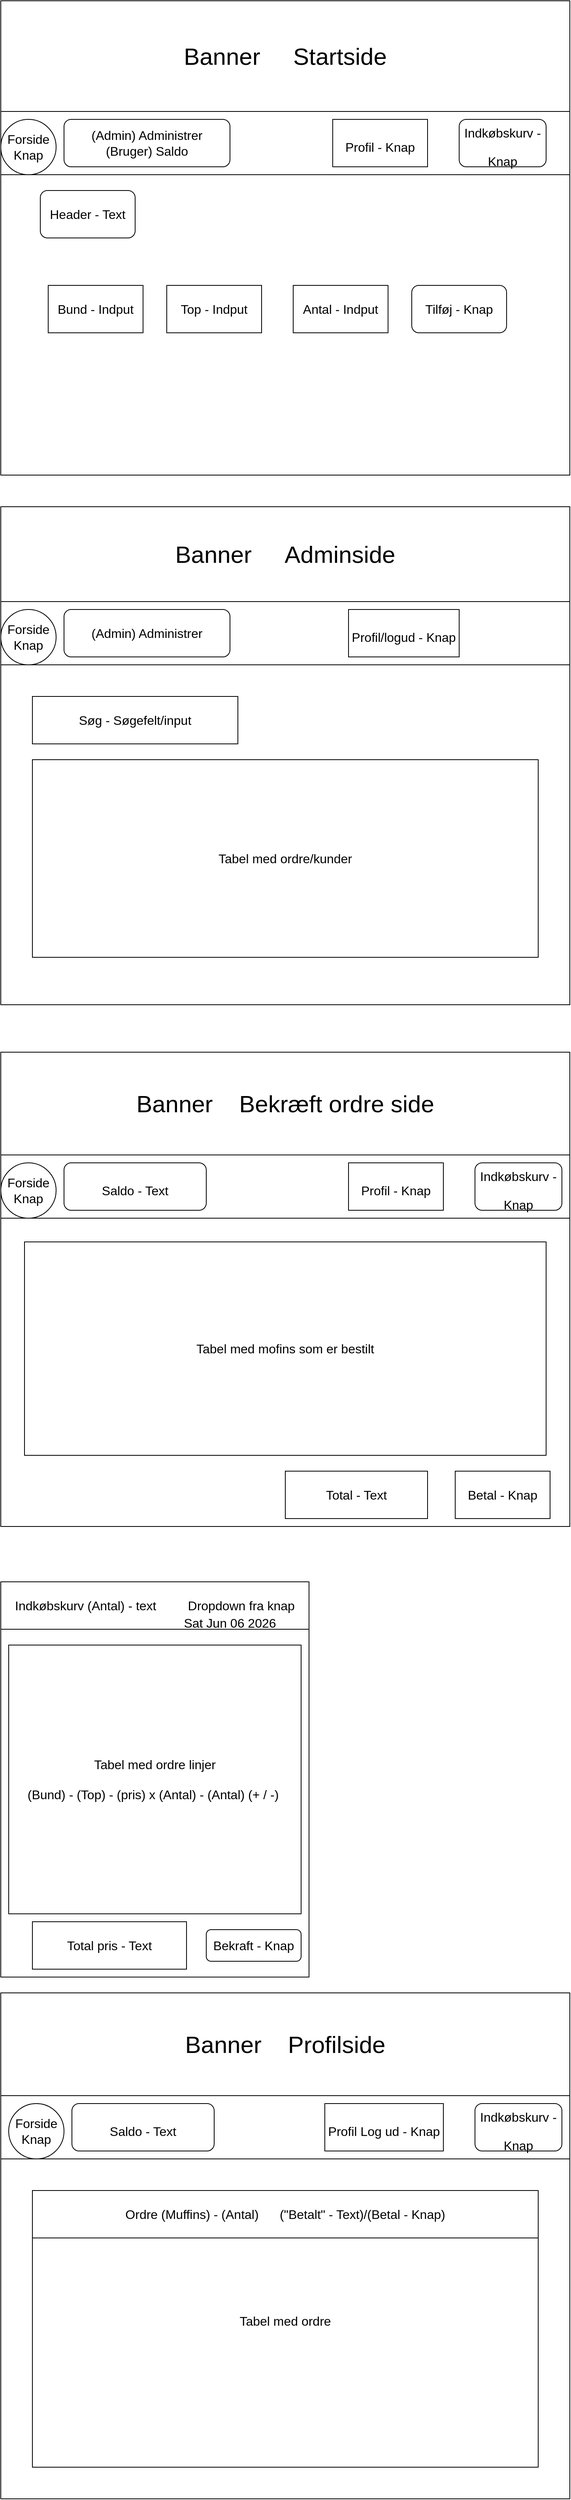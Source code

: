 <mxfile version="17.2.4" type="device"><diagram id="5avyRRjhW5izq6QpcF52" name="Page-1"><mxGraphModel dx="1422" dy="832" grid="1" gridSize="10" guides="1" tooltips="1" connect="1" arrows="1" fold="1" page="1" pageScale="1" pageWidth="827" pageHeight="1169" math="0" shadow="0"><root><mxCell id="0"/><mxCell id="1" parent="0"/><mxCell id="O-fcf2NRP_SG-Mz70fbU-1" value="" style="rounded=0;whiteSpace=wrap;html=1;" vertex="1" parent="1"><mxGeometry x="40" y="40" width="720" height="600" as="geometry"/></mxCell><mxCell id="O-fcf2NRP_SG-Mz70fbU-2" value="&lt;font style=&quot;font-size: 30px&quot;&gt;Banner&amp;nbsp; &amp;nbsp; &amp;nbsp;Startside&lt;/font&gt;" style="rounded=0;whiteSpace=wrap;html=1;" vertex="1" parent="1"><mxGeometry x="40" y="40" width="720" height="140" as="geometry"/></mxCell><mxCell id="O-fcf2NRP_SG-Mz70fbU-3" value="" style="rounded=0;whiteSpace=wrap;html=1;" vertex="1" parent="1"><mxGeometry x="40" y="180" width="720" height="80" as="geometry"/></mxCell><mxCell id="O-fcf2NRP_SG-Mz70fbU-5" value="&lt;font style=&quot;font-size: 16px&quot;&gt;Profil - Knap&lt;/font&gt;" style="rounded=0;whiteSpace=wrap;html=1;fontSize=30;" vertex="1" parent="1"><mxGeometry x="460" y="190" width="120" height="60" as="geometry"/></mxCell><mxCell id="O-fcf2NRP_SG-Mz70fbU-6" value="&lt;font style=&quot;font-size: 16px&quot;&gt;Indkøbskurv - Knap&lt;/font&gt;" style="rounded=1;whiteSpace=wrap;html=1;fontSize=30;" vertex="1" parent="1"><mxGeometry x="620" y="190" width="110" height="60" as="geometry"/></mxCell><mxCell id="O-fcf2NRP_SG-Mz70fbU-7" value="(Admin) Administrer &lt;br&gt;(Bruger) Saldo" style="rounded=1;whiteSpace=wrap;html=1;fontSize=16;" vertex="1" parent="1"><mxGeometry x="120" y="190" width="210" height="60" as="geometry"/></mxCell><mxCell id="O-fcf2NRP_SG-Mz70fbU-8" value="Bund - Indput" style="rounded=0;whiteSpace=wrap;html=1;fontSize=16;" vertex="1" parent="1"><mxGeometry x="100" y="400" width="120" height="60" as="geometry"/></mxCell><mxCell id="O-fcf2NRP_SG-Mz70fbU-9" value="Top - Indput" style="rounded=0;whiteSpace=wrap;html=1;fontSize=16;" vertex="1" parent="1"><mxGeometry x="250" y="400" width="120" height="60" as="geometry"/></mxCell><mxCell id="O-fcf2NRP_SG-Mz70fbU-10" value="Antal - Indput" style="rounded=0;whiteSpace=wrap;html=1;fontSize=16;" vertex="1" parent="1"><mxGeometry x="410" y="400" width="120" height="60" as="geometry"/></mxCell><mxCell id="O-fcf2NRP_SG-Mz70fbU-11" value="Tilføj - Knap" style="rounded=1;whiteSpace=wrap;html=1;fontSize=16;" vertex="1" parent="1"><mxGeometry x="560" y="400" width="120" height="60" as="geometry"/></mxCell><mxCell id="O-fcf2NRP_SG-Mz70fbU-12" value="Header - Text" style="rounded=1;whiteSpace=wrap;html=1;fontSize=16;" vertex="1" parent="1"><mxGeometry x="90" y="280" width="120" height="60" as="geometry"/></mxCell><mxCell id="O-fcf2NRP_SG-Mz70fbU-13" value="" style="rounded=0;whiteSpace=wrap;html=1;fontSize=16;" vertex="1" parent="1"><mxGeometry x="40" y="680" width="720" height="630" as="geometry"/></mxCell><mxCell id="O-fcf2NRP_SG-Mz70fbU-14" value="&lt;font style=&quot;font-size: 30px&quot;&gt;Banner&amp;nbsp; &amp;nbsp; &amp;nbsp;Adminside&lt;/font&gt;" style="rounded=0;whiteSpace=wrap;html=1;fontSize=16;" vertex="1" parent="1"><mxGeometry x="40" y="680" width="720" height="120" as="geometry"/></mxCell><mxCell id="O-fcf2NRP_SG-Mz70fbU-15" value="" style="rounded=0;whiteSpace=wrap;html=1;" vertex="1" parent="1"><mxGeometry x="40" y="800" width="720" height="80" as="geometry"/></mxCell><mxCell id="O-fcf2NRP_SG-Mz70fbU-18" value="(Admin) Administrer" style="rounded=1;whiteSpace=wrap;html=1;fontSize=16;" vertex="1" parent="1"><mxGeometry x="120" y="810" width="210" height="60" as="geometry"/></mxCell><mxCell id="O-fcf2NRP_SG-Mz70fbU-20" value="&lt;font style=&quot;font-size: 16px&quot;&gt;Profil/logud - Knap&lt;/font&gt;" style="rounded=0;whiteSpace=wrap;html=1;fontSize=30;" vertex="1" parent="1"><mxGeometry x="480" y="810" width="140" height="60" as="geometry"/></mxCell><mxCell id="O-fcf2NRP_SG-Mz70fbU-21" value="Tabel med ordre/kunder" style="rounded=0;whiteSpace=wrap;html=1;fontSize=16;" vertex="1" parent="1"><mxGeometry x="80" y="1000" width="640" height="250" as="geometry"/></mxCell><mxCell id="O-fcf2NRP_SG-Mz70fbU-22" value="Søg - Søgefelt/input" style="rounded=0;whiteSpace=wrap;html=1;fontSize=16;" vertex="1" parent="1"><mxGeometry x="80" y="920" width="260" height="60" as="geometry"/></mxCell><mxCell id="O-fcf2NRP_SG-Mz70fbU-23" value="" style="rounded=0;whiteSpace=wrap;html=1;fontSize=16;" vertex="1" parent="1"><mxGeometry x="40" y="1370" width="720" height="600" as="geometry"/></mxCell><mxCell id="O-fcf2NRP_SG-Mz70fbU-24" value="&lt;font style=&quot;font-size: 30px&quot;&gt;Banner&amp;nbsp; &amp;nbsp; Bekræft ordre side&lt;/font&gt;" style="rounded=0;whiteSpace=wrap;html=1;fontSize=16;" vertex="1" parent="1"><mxGeometry x="40" y="1370" width="720" height="130" as="geometry"/></mxCell><mxCell id="O-fcf2NRP_SG-Mz70fbU-25" value="" style="rounded=0;whiteSpace=wrap;html=1;fontSize=30;" vertex="1" parent="1"><mxGeometry x="40" y="1500" width="720" height="80" as="geometry"/></mxCell><mxCell id="O-fcf2NRP_SG-Mz70fbU-26" value="&lt;font style=&quot;font-size: 16px&quot;&gt;Saldo - Text&lt;/font&gt;" style="rounded=1;whiteSpace=wrap;html=1;fontSize=30;" vertex="1" parent="1"><mxGeometry x="120" y="1510" width="180" height="60" as="geometry"/></mxCell><mxCell id="O-fcf2NRP_SG-Mz70fbU-28" value="&lt;font style=&quot;font-size: 16px&quot;&gt;Profil - Knap&lt;/font&gt;" style="rounded=0;whiteSpace=wrap;html=1;fontSize=30;" vertex="1" parent="1"><mxGeometry x="480" y="1510" width="120" height="60" as="geometry"/></mxCell><mxCell id="O-fcf2NRP_SG-Mz70fbU-29" value="&lt;font style=&quot;font-size: 16px&quot;&gt;Indkøbskurv - Knap&lt;/font&gt;" style="rounded=1;whiteSpace=wrap;html=1;fontSize=30;" vertex="1" parent="1"><mxGeometry x="640" y="1510" width="110" height="60" as="geometry"/></mxCell><mxCell id="O-fcf2NRP_SG-Mz70fbU-30" value="Tabel med mofins som er bestilt" style="rounded=0;whiteSpace=wrap;html=1;fontSize=16;" vertex="1" parent="1"><mxGeometry x="70" y="1610" width="660" height="270" as="geometry"/></mxCell><mxCell id="O-fcf2NRP_SG-Mz70fbU-32" value="Total - Text" style="rounded=0;whiteSpace=wrap;html=1;fontSize=16;" vertex="1" parent="1"><mxGeometry x="400" y="1900" width="180" height="60" as="geometry"/></mxCell><mxCell id="O-fcf2NRP_SG-Mz70fbU-33" value="" style="rounded=0;whiteSpace=wrap;html=1;fontSize=16;" vertex="1" parent="1"><mxGeometry x="40" y="2040" width="390" height="500" as="geometry"/></mxCell><mxCell id="O-fcf2NRP_SG-Mz70fbU-34" value="Indkøbskurv (Antal) - text&amp;nbsp; &amp;nbsp; &amp;nbsp; &amp;nbsp; &amp;nbsp;Dropdown fra knap" style="rounded=0;whiteSpace=wrap;html=1;fontSize=16;" vertex="1" parent="1"><mxGeometry x="40" y="2040" width="390" height="60" as="geometry"/></mxCell><mxCell id="O-fcf2NRP_SG-Mz70fbU-35" value="Tabel med ordre linjer&lt;br&gt;&lt;br&gt;(Bund) - (Top) - (pris) x (Antal) - (Antal) (+ / -)&amp;nbsp;" style="rounded=0;whiteSpace=wrap;html=1;fontSize=16;" vertex="1" parent="1"><mxGeometry x="50" y="2120" width="370" height="340" as="geometry"/></mxCell><mxCell id="O-fcf2NRP_SG-Mz70fbU-37" value="Total pris - Text" style="rounded=0;whiteSpace=wrap;html=1;fontSize=16;" vertex="1" parent="1"><mxGeometry x="80" y="2470" width="195" height="60" as="geometry"/></mxCell><mxCell id="O-fcf2NRP_SG-Mz70fbU-38" value="Bekraft - Knap" style="rounded=1;whiteSpace=wrap;html=1;fontSize=16;" vertex="1" parent="1"><mxGeometry x="300" y="2480" width="120" height="40" as="geometry"/></mxCell><mxCell id="O-fcf2NRP_SG-Mz70fbU-39" value="" style="rounded=0;whiteSpace=wrap;html=1;fontSize=16;" vertex="1" parent="1"><mxGeometry x="40" y="2560" width="720" height="640" as="geometry"/></mxCell><mxCell id="O-fcf2NRP_SG-Mz70fbU-40" value="&lt;font style=&quot;font-size: 30px&quot;&gt;Banner&amp;nbsp; &amp;nbsp; Profilside&lt;/font&gt;" style="rounded=0;whiteSpace=wrap;html=1;fontSize=16;" vertex="1" parent="1"><mxGeometry x="40" y="2560" width="720" height="130" as="geometry"/></mxCell><mxCell id="O-fcf2NRP_SG-Mz70fbU-41" value="" style="rounded=0;whiteSpace=wrap;html=1;fontSize=30;" vertex="1" parent="1"><mxGeometry x="40" y="2690" width="720" height="80" as="geometry"/></mxCell><mxCell id="O-fcf2NRP_SG-Mz70fbU-42" value="&lt;font style=&quot;font-size: 16px&quot;&gt;Saldo - Text&lt;/font&gt;" style="rounded=1;whiteSpace=wrap;html=1;fontSize=30;" vertex="1" parent="1"><mxGeometry x="130" y="2700" width="180" height="60" as="geometry"/></mxCell><mxCell id="O-fcf2NRP_SG-Mz70fbU-43" value="&lt;font style=&quot;font-size: 16px&quot;&gt;Profil Log ud - Knap&lt;/font&gt;" style="rounded=0;whiteSpace=wrap;html=1;fontSize=30;" vertex="1" parent="1"><mxGeometry x="450" y="2700" width="150" height="60" as="geometry"/></mxCell><mxCell id="O-fcf2NRP_SG-Mz70fbU-44" value="&lt;font style=&quot;font-size: 16px&quot;&gt;Indkøbskurv - Knap&lt;/font&gt;" style="rounded=1;whiteSpace=wrap;html=1;fontSize=30;" vertex="1" parent="1"><mxGeometry x="640" y="2700" width="110" height="60" as="geometry"/></mxCell><mxCell id="O-fcf2NRP_SG-Mz70fbU-45" value="Betal - Knap" style="rounded=0;whiteSpace=wrap;html=1;fontSize=16;" vertex="1" parent="1"><mxGeometry x="615" y="1900" width="120" height="60" as="geometry"/></mxCell><mxCell id="O-fcf2NRP_SG-Mz70fbU-46" value="Forside&lt;br&gt;Knap" style="ellipse;whiteSpace=wrap;html=1;fontSize=16;" vertex="1" parent="1"><mxGeometry x="50" y="2700" width="70" height="70" as="geometry"/></mxCell><mxCell id="O-fcf2NRP_SG-Mz70fbU-47" value="Forside&lt;br&gt;Knap" style="ellipse;whiteSpace=wrap;html=1;fontSize=16;" vertex="1" parent="1"><mxGeometry x="40" y="1510" width="70" height="70" as="geometry"/></mxCell><mxCell id="O-fcf2NRP_SG-Mz70fbU-48" value="Forside&lt;br&gt;Knap" style="ellipse;whiteSpace=wrap;html=1;fontSize=16;" vertex="1" parent="1"><mxGeometry x="40" y="810" width="70" height="70" as="geometry"/></mxCell><mxCell id="O-fcf2NRP_SG-Mz70fbU-49" value="Forside&lt;br&gt;Knap" style="ellipse;whiteSpace=wrap;html=1;fontSize=16;" vertex="1" parent="1"><mxGeometry x="40" y="190" width="70" height="70" as="geometry"/></mxCell><mxCell id="O-fcf2NRP_SG-Mz70fbU-50" value="Tabel med ordre&lt;br&gt;&lt;br&gt;" style="rounded=0;whiteSpace=wrap;html=1;fontSize=16;" vertex="1" parent="1"><mxGeometry x="80" y="2810" width="640" height="350" as="geometry"/></mxCell><mxCell id="O-fcf2NRP_SG-Mz70fbU-53" value="Ordre (Muffins) - (Antal)&amp;nbsp; &amp;nbsp; &amp;nbsp; (&quot;Betalt&quot; - Text)/(Betal - Knap)" style="rounded=0;whiteSpace=wrap;html=1;fontSize=16;" vertex="1" parent="1"><mxGeometry x="80" y="2810" width="640" height="60" as="geometry"/></mxCell><UserObject label="%date{ddd mmm dd yyyy HH:MM:ss}%" placeholders="1" id="O-fcf2NRP_SG-Mz70fbU-54"><mxCell style="text;html=1;strokeColor=none;fillColor=none;align=center;verticalAlign=middle;whiteSpace=wrap;overflow=hidden;fontSize=16;" vertex="1" parent="1"><mxGeometry x="250" y="2080" width="160" height="20" as="geometry"/></mxCell></UserObject></root></mxGraphModel></diagram></mxfile>